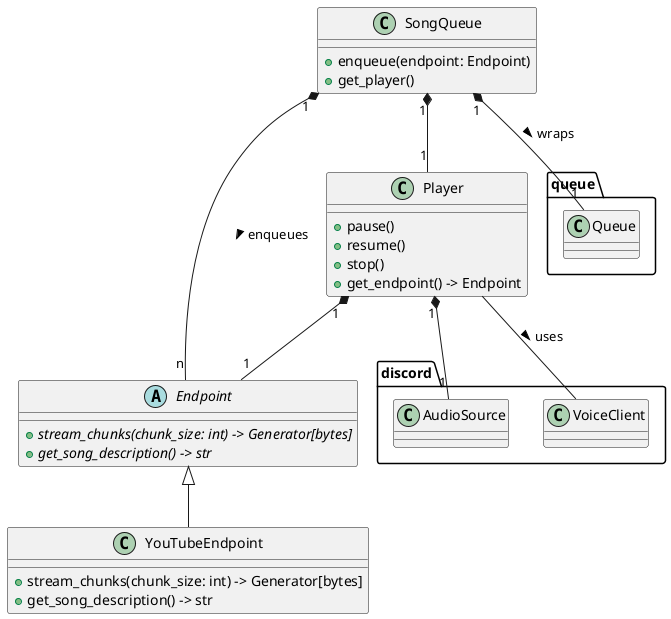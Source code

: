 @startuml
class SongQueue {
    +enqueue(endpoint: Endpoint)
    +get_player()
}

abstract class Endpoint {
    {abstract} +stream_chunks(chunk_size: int) -> Generator[bytes]
    {abstract} +get_song_description() -> str
}

class YouTubeEndpoint {
    +stream_chunks(chunk_size: int) -> Generator[bytes]
    +get_song_description() -> str
}

class Player {
    +pause()
    +resume()
    +stop()
    +get_endpoint() -> Endpoint
}

SongQueue "1" *-- "n" Endpoint : enqueues >
SongQueue "1" *-- "1" Player
SongQueue "1" *-- "1" queue.Queue : wraps >
Player "1" *-- "1" discord.AudioSource
Player "1" *-- "1" Endpoint
discord.VoiceClient -- Player : < uses

Endpoint <|-- YouTubeEndpoint
@enduml
